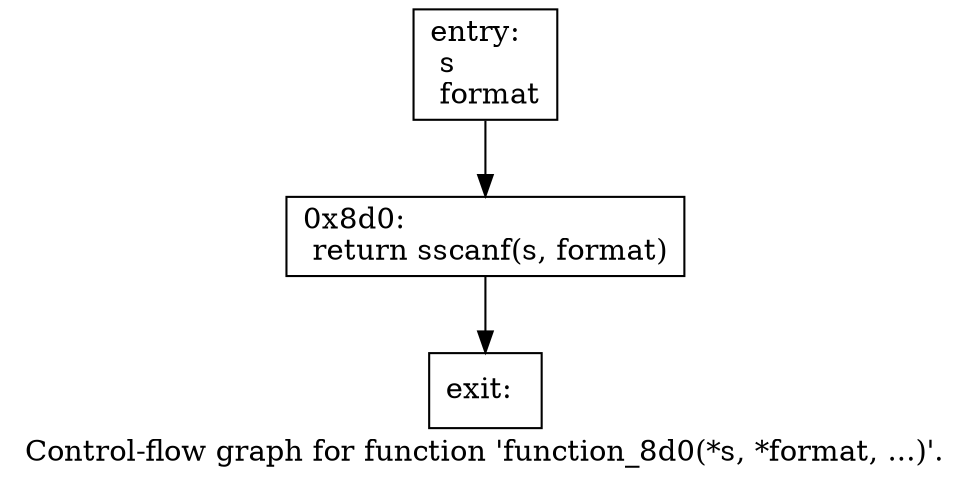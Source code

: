 digraph "Control-flow graph for function 'function_8d0(*s, *format, ...)'." {
  label="Control-flow graph for function 'function_8d0(*s, *format, ...)'.";
  node [shape=record];

  Node06F9EB10 [label="{entry:\l  s\l  format\l}"];
  Node06F9EB10 -> Node06F9E408;
  Node06F9E408 [label="{0x8d0:\l  return sscanf(s, format)\l}"];
  Node06F9E408 -> Node06F9E330;
  Node06F9E330 [label="{exit:\l}"];

}
